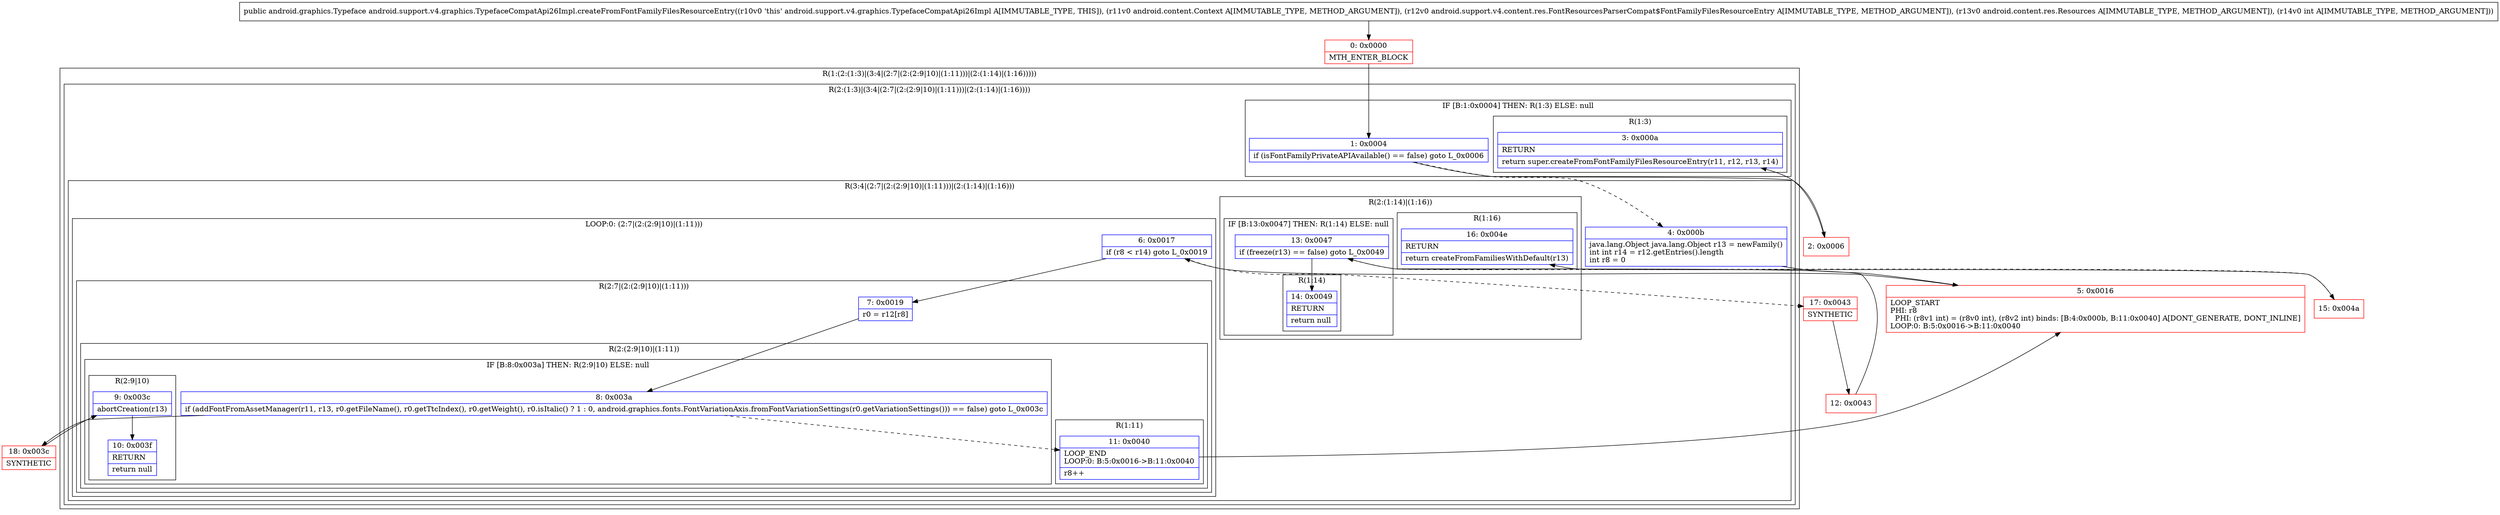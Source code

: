 digraph "CFG forandroid.support.v4.graphics.TypefaceCompatApi26Impl.createFromFontFamilyFilesResourceEntry(Landroid\/content\/Context;Landroid\/support\/v4\/content\/res\/FontResourcesParserCompat$FontFamilyFilesResourceEntry;Landroid\/content\/res\/Resources;I)Landroid\/graphics\/Typeface;" {
subgraph cluster_Region_51319234 {
label = "R(1:(2:(1:3)|(3:4|(2:7|(2:(2:9|10)|(1:11)))|(2:(1:14)|(1:16)))))";
node [shape=record,color=blue];
subgraph cluster_Region_645549667 {
label = "R(2:(1:3)|(3:4|(2:7|(2:(2:9|10)|(1:11)))|(2:(1:14)|(1:16))))";
node [shape=record,color=blue];
subgraph cluster_IfRegion_1147340308 {
label = "IF [B:1:0x0004] THEN: R(1:3) ELSE: null";
node [shape=record,color=blue];
Node_1 [shape=record,label="{1\:\ 0x0004|if (isFontFamilyPrivateAPIAvailable() == false) goto L_0x0006\l}"];
subgraph cluster_Region_1287676620 {
label = "R(1:3)";
node [shape=record,color=blue];
Node_3 [shape=record,label="{3\:\ 0x000a|RETURN\l|return super.createFromFontFamilyFilesResourceEntry(r11, r12, r13, r14)\l}"];
}
}
subgraph cluster_Region_158449700 {
label = "R(3:4|(2:7|(2:(2:9|10)|(1:11)))|(2:(1:14)|(1:16)))";
node [shape=record,color=blue];
Node_4 [shape=record,label="{4\:\ 0x000b|java.lang.Object java.lang.Object r13 = newFamily()\lint int r14 = r12.getEntries().length\lint r8 = 0\l}"];
subgraph cluster_LoopRegion_934996887 {
label = "LOOP:0: (2:7|(2:(2:9|10)|(1:11)))";
node [shape=record,color=blue];
Node_6 [shape=record,label="{6\:\ 0x0017|if (r8 \< r14) goto L_0x0019\l}"];
subgraph cluster_Region_307229664 {
label = "R(2:7|(2:(2:9|10)|(1:11)))";
node [shape=record,color=blue];
Node_7 [shape=record,label="{7\:\ 0x0019|r0 = r12[r8]\l}"];
subgraph cluster_Region_1128768085 {
label = "R(2:(2:9|10)|(1:11))";
node [shape=record,color=blue];
subgraph cluster_IfRegion_446330519 {
label = "IF [B:8:0x003a] THEN: R(2:9|10) ELSE: null";
node [shape=record,color=blue];
Node_8 [shape=record,label="{8\:\ 0x003a|if (addFontFromAssetManager(r11, r13, r0.getFileName(), r0.getTtcIndex(), r0.getWeight(), r0.isItalic() ? 1 : 0, android.graphics.fonts.FontVariationAxis.fromFontVariationSettings(r0.getVariationSettings())) == false) goto L_0x003c\l}"];
subgraph cluster_Region_383573879 {
label = "R(2:9|10)";
node [shape=record,color=blue];
Node_9 [shape=record,label="{9\:\ 0x003c|abortCreation(r13)\l}"];
Node_10 [shape=record,label="{10\:\ 0x003f|RETURN\l|return null\l}"];
}
}
subgraph cluster_Region_1654170041 {
label = "R(1:11)";
node [shape=record,color=blue];
Node_11 [shape=record,label="{11\:\ 0x0040|LOOP_END\lLOOP:0: B:5:0x0016\-\>B:11:0x0040\l|r8++\l}"];
}
}
}
}
subgraph cluster_Region_533225359 {
label = "R(2:(1:14)|(1:16))";
node [shape=record,color=blue];
subgraph cluster_IfRegion_1558152083 {
label = "IF [B:13:0x0047] THEN: R(1:14) ELSE: null";
node [shape=record,color=blue];
Node_13 [shape=record,label="{13\:\ 0x0047|if (freeze(r13) == false) goto L_0x0049\l}"];
subgraph cluster_Region_1347524792 {
label = "R(1:14)";
node [shape=record,color=blue];
Node_14 [shape=record,label="{14\:\ 0x0049|RETURN\l|return null\l}"];
}
}
subgraph cluster_Region_1537743052 {
label = "R(1:16)";
node [shape=record,color=blue];
Node_16 [shape=record,label="{16\:\ 0x004e|RETURN\l|return createFromFamiliesWithDefault(r13)\l}"];
}
}
}
}
}
Node_0 [shape=record,color=red,label="{0\:\ 0x0000|MTH_ENTER_BLOCK\l}"];
Node_2 [shape=record,color=red,label="{2\:\ 0x0006}"];
Node_5 [shape=record,color=red,label="{5\:\ 0x0016|LOOP_START\lPHI: r8 \l  PHI: (r8v1 int) = (r8v0 int), (r8v2 int) binds: [B:4:0x000b, B:11:0x0040] A[DONT_GENERATE, DONT_INLINE]\lLOOP:0: B:5:0x0016\-\>B:11:0x0040\l}"];
Node_12 [shape=record,color=red,label="{12\:\ 0x0043}"];
Node_15 [shape=record,color=red,label="{15\:\ 0x004a}"];
Node_17 [shape=record,color=red,label="{17\:\ 0x0043|SYNTHETIC\l}"];
Node_18 [shape=record,color=red,label="{18\:\ 0x003c|SYNTHETIC\l}"];
MethodNode[shape=record,label="{public android.graphics.Typeface android.support.v4.graphics.TypefaceCompatApi26Impl.createFromFontFamilyFilesResourceEntry((r10v0 'this' android.support.v4.graphics.TypefaceCompatApi26Impl A[IMMUTABLE_TYPE, THIS]), (r11v0 android.content.Context A[IMMUTABLE_TYPE, METHOD_ARGUMENT]), (r12v0 android.support.v4.content.res.FontResourcesParserCompat$FontFamilyFilesResourceEntry A[IMMUTABLE_TYPE, METHOD_ARGUMENT]), (r13v0 android.content.res.Resources A[IMMUTABLE_TYPE, METHOD_ARGUMENT]), (r14v0 int A[IMMUTABLE_TYPE, METHOD_ARGUMENT])) }"];
MethodNode -> Node_0;
Node_1 -> Node_2;
Node_1 -> Node_4[style=dashed];
Node_4 -> Node_5;
Node_6 -> Node_7;
Node_6 -> Node_17[style=dashed];
Node_7 -> Node_8;
Node_8 -> Node_11[style=dashed];
Node_8 -> Node_18;
Node_9 -> Node_10;
Node_11 -> Node_5;
Node_13 -> Node_14;
Node_13 -> Node_15[style=dashed];
Node_0 -> Node_1;
Node_2 -> Node_3;
Node_5 -> Node_6;
Node_12 -> Node_13;
Node_15 -> Node_16;
Node_17 -> Node_12;
Node_18 -> Node_9;
}

